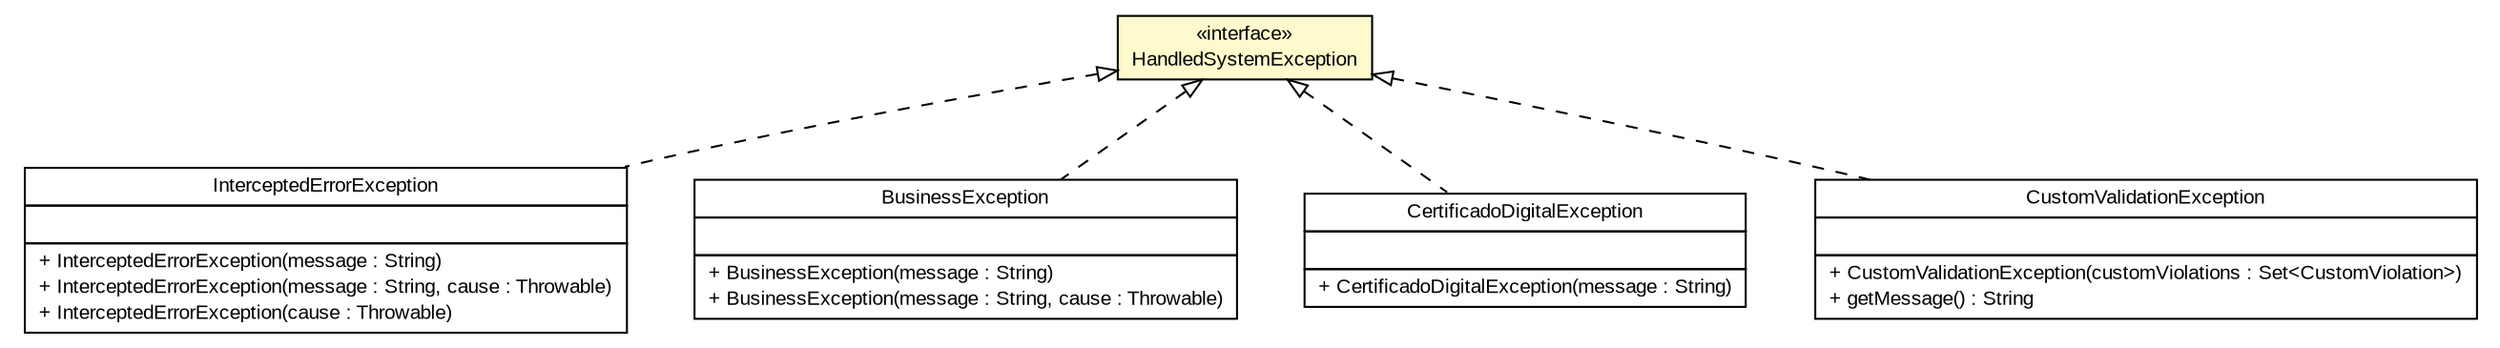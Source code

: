#!/usr/local/bin/dot
#
# Class diagram 
# Generated by UMLGraph version R5_6 (http://www.umlgraph.org/)
#

digraph G {
	edge [fontname="arial",fontsize=10,labelfontname="arial",labelfontsize=10];
	node [fontname="arial",fontsize=10,shape=plaintext];
	nodesep=0.25;
	ranksep=0.5;
	// br.gov.to.sefaz.exception.InterceptedErrorException
	c576477 [label=<<table title="br.gov.to.sefaz.exception.InterceptedErrorException" border="0" cellborder="1" cellspacing="0" cellpadding="2" port="p" href="./InterceptedErrorException.html">
		<tr><td><table border="0" cellspacing="0" cellpadding="1">
<tr><td align="center" balign="center"> InterceptedErrorException </td></tr>
		</table></td></tr>
		<tr><td><table border="0" cellspacing="0" cellpadding="1">
<tr><td align="left" balign="left">  </td></tr>
		</table></td></tr>
		<tr><td><table border="0" cellspacing="0" cellpadding="1">
<tr><td align="left" balign="left"> + InterceptedErrorException(message : String) </td></tr>
<tr><td align="left" balign="left"> + InterceptedErrorException(message : String, cause : Throwable) </td></tr>
<tr><td align="left" balign="left"> + InterceptedErrorException(cause : Throwable) </td></tr>
		</table></td></tr>
		</table>>, URL="./InterceptedErrorException.html", fontname="arial", fontcolor="black", fontsize=10.0];
	// br.gov.to.sefaz.exception.HandledSystemException
	c576478 [label=<<table title="br.gov.to.sefaz.exception.HandledSystemException" border="0" cellborder="1" cellspacing="0" cellpadding="2" port="p" bgcolor="lemonChiffon" href="./HandledSystemException.html">
		<tr><td><table border="0" cellspacing="0" cellpadding="1">
<tr><td align="center" balign="center"> &#171;interface&#187; </td></tr>
<tr><td align="center" balign="center"> HandledSystemException </td></tr>
		</table></td></tr>
		</table>>, URL="./HandledSystemException.html", fontname="arial", fontcolor="black", fontsize=10.0];
	// br.gov.to.sefaz.exception.BusinessException
	c576479 [label=<<table title="br.gov.to.sefaz.exception.BusinessException" border="0" cellborder="1" cellspacing="0" cellpadding="2" port="p" href="./BusinessException.html">
		<tr><td><table border="0" cellspacing="0" cellpadding="1">
<tr><td align="center" balign="center"> BusinessException </td></tr>
		</table></td></tr>
		<tr><td><table border="0" cellspacing="0" cellpadding="1">
<tr><td align="left" balign="left">  </td></tr>
		</table></td></tr>
		<tr><td><table border="0" cellspacing="0" cellpadding="1">
<tr><td align="left" balign="left"> + BusinessException(message : String) </td></tr>
<tr><td align="left" balign="left"> + BusinessException(message : String, cause : Throwable) </td></tr>
		</table></td></tr>
		</table>>, URL="./BusinessException.html", fontname="arial", fontcolor="black", fontsize=10.0];
	// br.gov.to.sefaz.util.certificado.CertificadoDigitalException
	c576488 [label=<<table title="br.gov.to.sefaz.util.certificado.CertificadoDigitalException" border="0" cellborder="1" cellspacing="0" cellpadding="2" port="p" href="../util/certificado/CertificadoDigitalException.html">
		<tr><td><table border="0" cellspacing="0" cellpadding="1">
<tr><td align="center" balign="center"> CertificadoDigitalException </td></tr>
		</table></td></tr>
		<tr><td><table border="0" cellspacing="0" cellpadding="1">
<tr><td align="left" balign="left">  </td></tr>
		</table></td></tr>
		<tr><td><table border="0" cellspacing="0" cellpadding="1">
<tr><td align="left" balign="left"> + CertificadoDigitalException(message : String) </td></tr>
		</table></td></tr>
		</table>>, URL="../util/certificado/CertificadoDigitalException.html", fontname="arial", fontcolor="black", fontsize=10.0];
	// br.gov.to.sefaz.business.service.validation.CustomValidationException
	c576656 [label=<<table title="br.gov.to.sefaz.business.service.validation.CustomValidationException" border="0" cellborder="1" cellspacing="0" cellpadding="2" port="p" href="../business/service/validation/CustomValidationException.html">
		<tr><td><table border="0" cellspacing="0" cellpadding="1">
<tr><td align="center" balign="center"> CustomValidationException </td></tr>
		</table></td></tr>
		<tr><td><table border="0" cellspacing="0" cellpadding="1">
<tr><td align="left" balign="left">  </td></tr>
		</table></td></tr>
		<tr><td><table border="0" cellspacing="0" cellpadding="1">
<tr><td align="left" balign="left"> + CustomValidationException(customViolations : Set&lt;CustomViolation&gt;) </td></tr>
<tr><td align="left" balign="left"> + getMessage() : String </td></tr>
		</table></td></tr>
		</table>>, URL="../business/service/validation/CustomValidationException.html", fontname="arial", fontcolor="black", fontsize=10.0];
	//br.gov.to.sefaz.exception.InterceptedErrorException implements br.gov.to.sefaz.exception.HandledSystemException
	c576478:p -> c576477:p [dir=back,arrowtail=empty,style=dashed];
	//br.gov.to.sefaz.exception.BusinessException implements br.gov.to.sefaz.exception.HandledSystemException
	c576478:p -> c576479:p [dir=back,arrowtail=empty,style=dashed];
	//br.gov.to.sefaz.util.certificado.CertificadoDigitalException implements br.gov.to.sefaz.exception.HandledSystemException
	c576478:p -> c576488:p [dir=back,arrowtail=empty,style=dashed];
	//br.gov.to.sefaz.business.service.validation.CustomValidationException implements br.gov.to.sefaz.exception.HandledSystemException
	c576478:p -> c576656:p [dir=back,arrowtail=empty,style=dashed];
}

